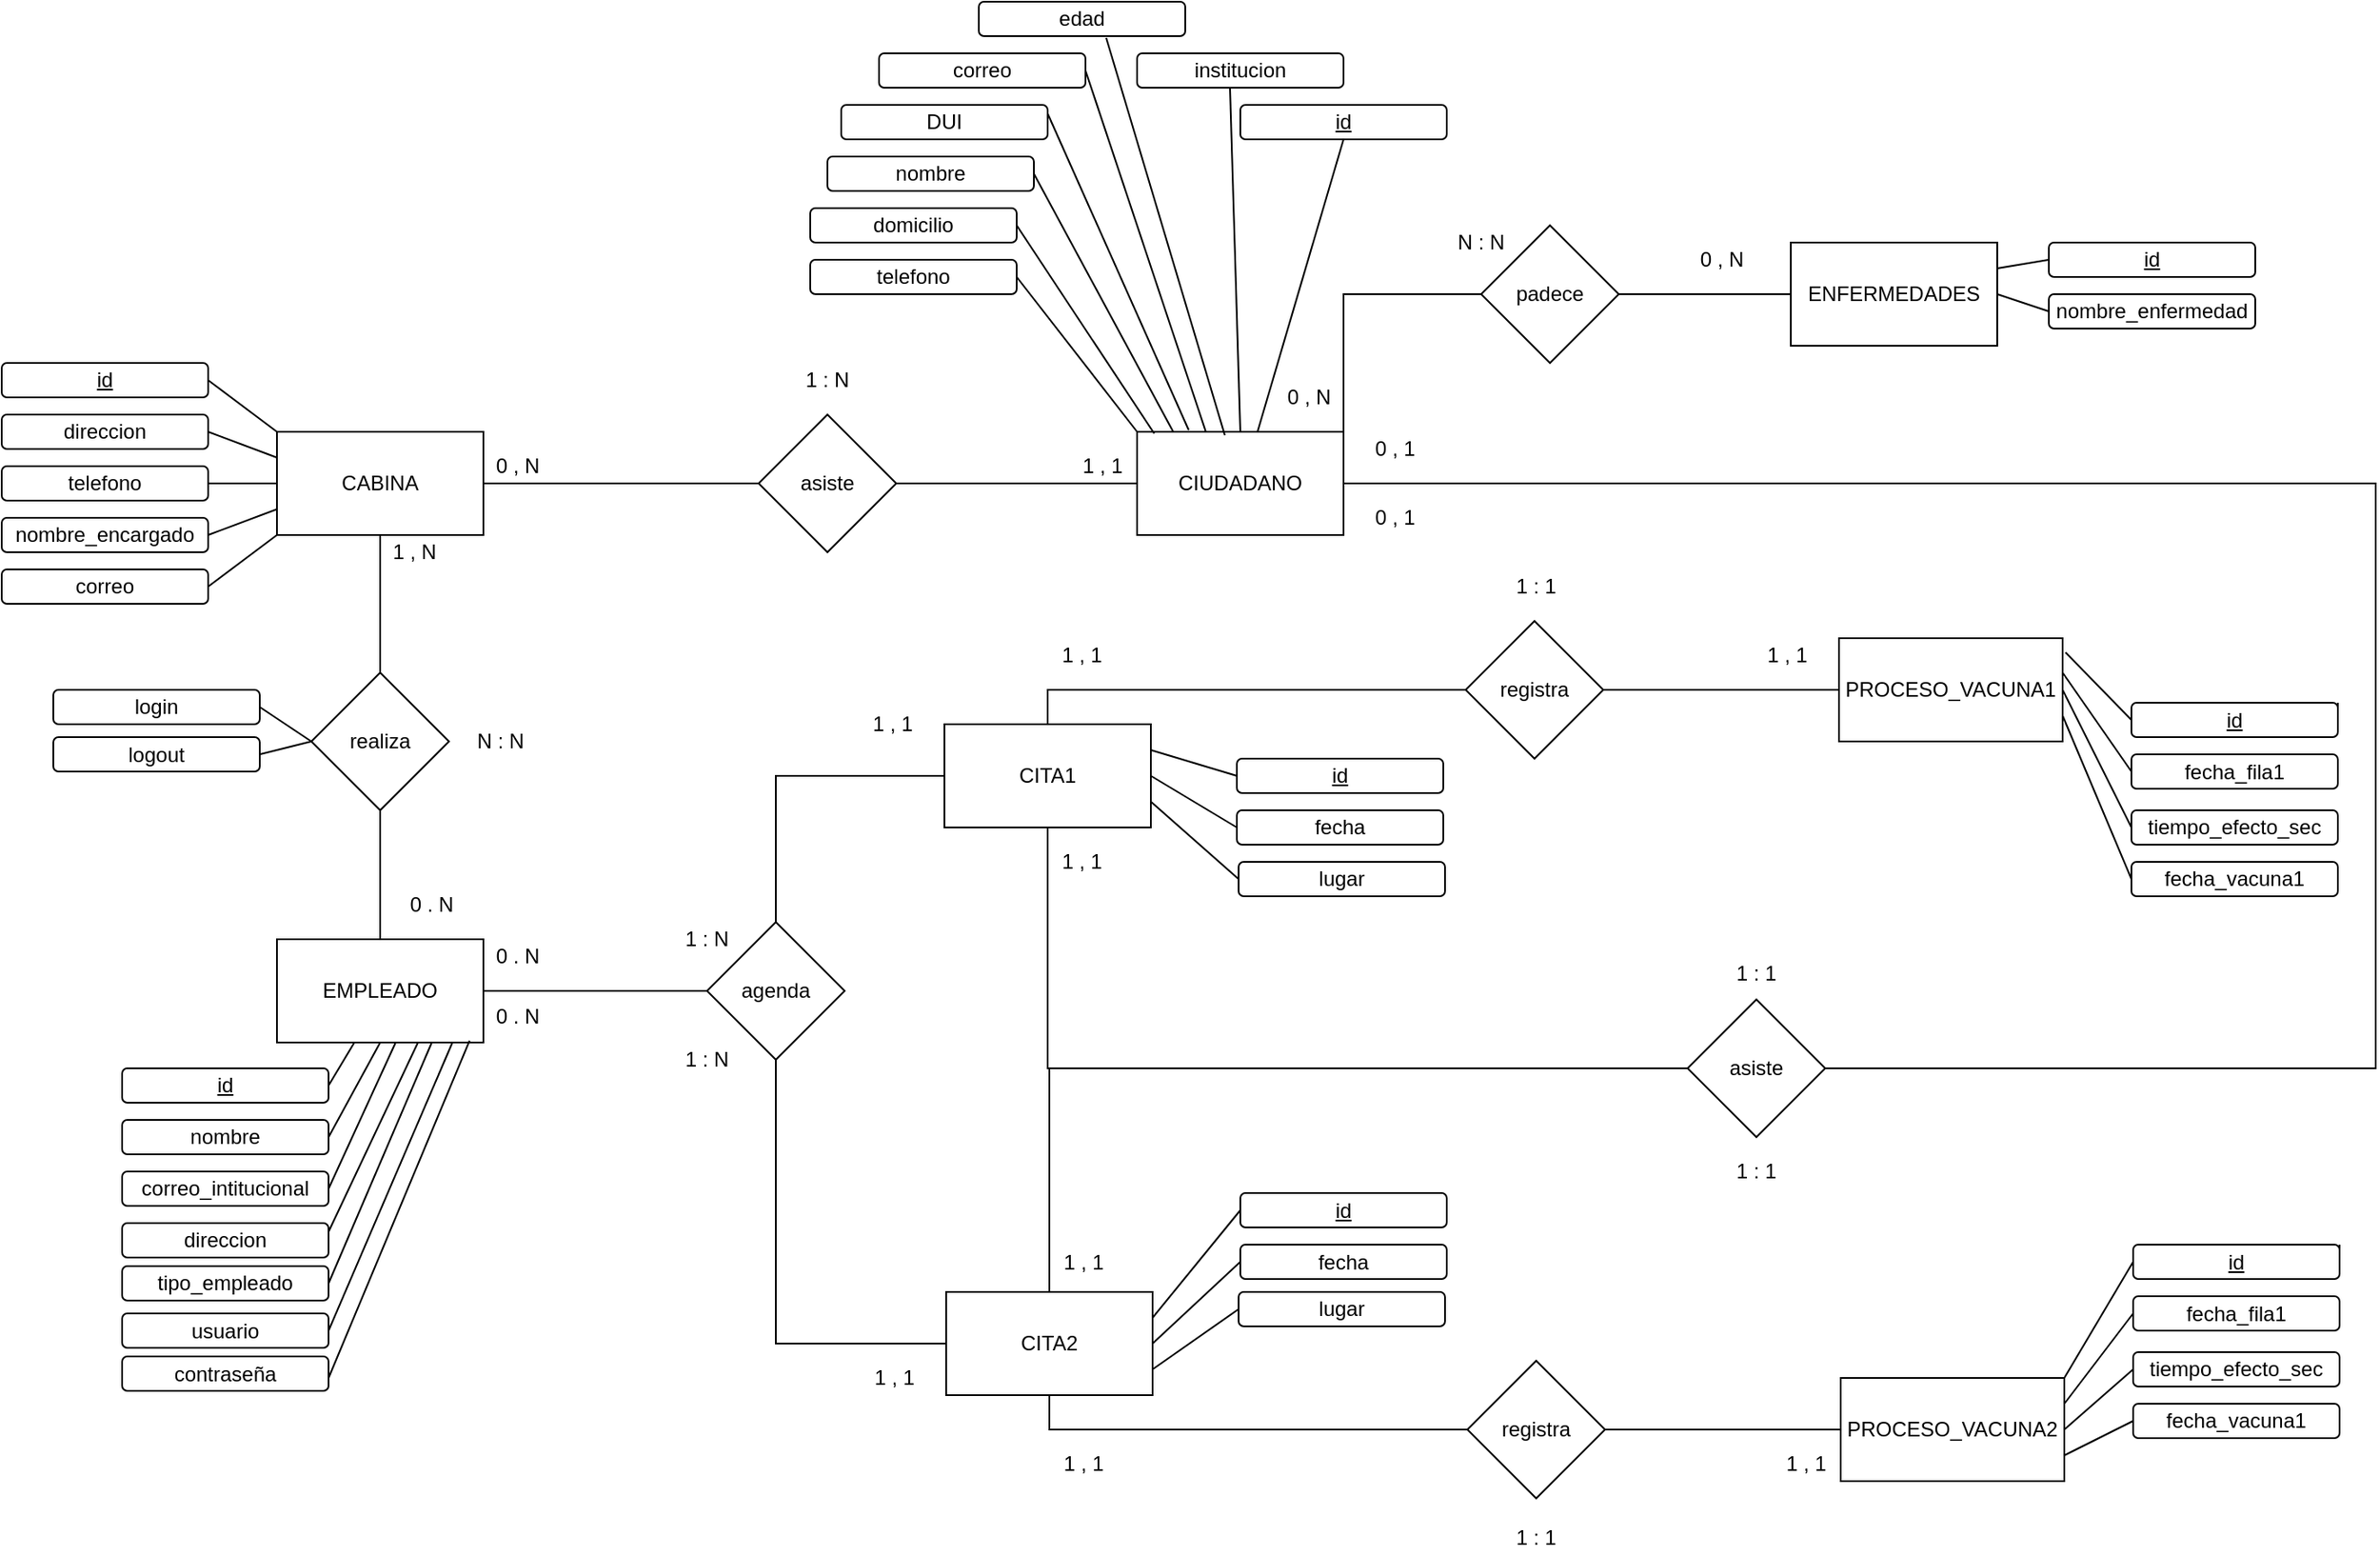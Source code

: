 <mxfile version="14.5.1" type="device"><diagram id="SGxdrxZuYoxvj6xvuWBM" name="Página-1"><mxGraphModel dx="3000" dy="2049" grid="1" gridSize="10" guides="1" tooltips="1" connect="1" arrows="1" fold="1" page="1" pageScale="1" pageWidth="827" pageHeight="1169" math="0" shadow="0"><root><mxCell id="0"/><mxCell id="1" parent="0"/><mxCell id="LZXPMqRzFvNYN84Klaxs-2" value="EMPLEADO" style="rounded=0;whiteSpace=wrap;html=1;" parent="1" vertex="1"><mxGeometry y="395" width="120" height="60" as="geometry"/></mxCell><mxCell id="LZXPMqRzFvNYN84Klaxs-3" value="CITA1" style="rounded=0;whiteSpace=wrap;html=1;" parent="1" vertex="1"><mxGeometry x="388" y="270" width="120" height="60" as="geometry"/></mxCell><mxCell id="-su4US2UTpURrehjZEih-88" style="edgeStyle=orthogonalEdgeStyle;rounded=0;orthogonalLoop=1;jettySize=auto;html=1;endArrow=none;endFill=0;entryX=1;entryY=0.5;entryDx=0;entryDy=0;" parent="1" source="LZXPMqRzFvNYN84Klaxs-4" target="LZXPMqRzFvNYN84Klaxs-10" edge="1"><mxGeometry relative="1" as="geometry"><mxPoint x="840" y="400" as="targetPoint"/><Array as="points"><mxPoint x="1220" y="130"/><mxPoint x="1220" y="470"/></Array></mxGeometry></mxCell><mxCell id="LZXPMqRzFvNYN84Klaxs-4" value="CIUDADANO" style="rounded=0;whiteSpace=wrap;html=1;" parent="1" vertex="1"><mxGeometry x="500" y="100" width="120" height="60" as="geometry"/></mxCell><mxCell id="LZXPMqRzFvNYN84Klaxs-17" style="edgeStyle=orthogonalEdgeStyle;rounded=0;orthogonalLoop=1;jettySize=auto;html=1;entryX=0;entryY=0.5;entryDx=0;entryDy=0;endArrow=none;endFill=0;" parent="1" source="LZXPMqRzFvNYN84Klaxs-6" target="LZXPMqRzFvNYN84Klaxs-9" edge="1"><mxGeometry relative="1" as="geometry"/></mxCell><mxCell id="LZXPMqRzFvNYN84Klaxs-6" value="CABINA" style="rounded=0;whiteSpace=wrap;html=1;" parent="1" vertex="1"><mxGeometry y="100" width="120" height="60" as="geometry"/></mxCell><mxCell id="LZXPMqRzFvNYN84Klaxs-18" style="edgeStyle=orthogonalEdgeStyle;rounded=0;orthogonalLoop=1;jettySize=auto;html=1;endArrow=none;endFill=0;strokeWidth=1;exitX=1;exitY=0.5;exitDx=0;exitDy=0;" parent="1" source="LZXPMqRzFvNYN84Klaxs-9" target="LZXPMqRzFvNYN84Klaxs-4" edge="1"><mxGeometry relative="1" as="geometry"><mxPoint x="290" y="130" as="sourcePoint"/></mxGeometry></mxCell><mxCell id="LZXPMqRzFvNYN84Klaxs-9" value="asiste" style="rhombus;whiteSpace=wrap;html=1;" parent="1" vertex="1"><mxGeometry x="280" y="90" width="80" height="80" as="geometry"/></mxCell><mxCell id="-su4US2UTpURrehjZEih-86" style="edgeStyle=orthogonalEdgeStyle;rounded=0;orthogonalLoop=1;jettySize=auto;html=1;entryX=0.5;entryY=1;entryDx=0;entryDy=0;endArrow=none;endFill=0;" parent="1" source="LZXPMqRzFvNYN84Klaxs-10" target="LZXPMqRzFvNYN84Klaxs-3" edge="1"><mxGeometry relative="1" as="geometry"/></mxCell><mxCell id="-su4US2UTpURrehjZEih-144" style="edgeStyle=orthogonalEdgeStyle;rounded=0;orthogonalLoop=1;jettySize=auto;html=1;endArrow=none;endFill=0;entryX=0.5;entryY=0;entryDx=0;entryDy=0;" parent="1" source="LZXPMqRzFvNYN84Klaxs-10" target="-su4US2UTpURrehjZEih-40" edge="1"><mxGeometry relative="1" as="geometry"><mxPoint x="450" y="650" as="targetPoint"/></mxGeometry></mxCell><mxCell id="LZXPMqRzFvNYN84Klaxs-10" value="asiste" style="rhombus;whiteSpace=wrap;html=1;" parent="1" vertex="1"><mxGeometry x="820" y="430" width="80" height="80" as="geometry"/></mxCell><mxCell id="LZXPMqRzFvNYN84Klaxs-24" value="1 , N" style="text;html=1;strokeColor=none;fillColor=none;align=center;verticalAlign=middle;whiteSpace=wrap;rounded=0;" parent="1" vertex="1"><mxGeometry x="60" y="160" width="40" height="20" as="geometry"/></mxCell><mxCell id="LZXPMqRzFvNYN84Klaxs-25" value="N : N" style="text;html=1;strokeColor=none;fillColor=none;align=center;verticalAlign=middle;whiteSpace=wrap;rounded=0;" parent="1" vertex="1"><mxGeometry x="110" y="270" width="40" height="20" as="geometry"/></mxCell><mxCell id="LZXPMqRzFvNYN84Klaxs-26" value="1 , 1" style="text;html=1;strokeColor=none;fillColor=none;align=center;verticalAlign=middle;whiteSpace=wrap;rounded=0;" parent="1" vertex="1"><mxGeometry x="460" y="110" width="40" height="20" as="geometry"/></mxCell><mxCell id="LZXPMqRzFvNYN84Klaxs-27" value="0 , N" style="text;html=1;strokeColor=none;fillColor=none;align=center;verticalAlign=middle;whiteSpace=wrap;rounded=0;" parent="1" vertex="1"><mxGeometry x="120" y="110" width="40" height="20" as="geometry"/></mxCell><mxCell id="LZXPMqRzFvNYN84Klaxs-28" value="1 : N" style="text;html=1;strokeColor=none;fillColor=none;align=center;verticalAlign=middle;whiteSpace=wrap;rounded=0;" parent="1" vertex="1"><mxGeometry x="300" y="60" width="40" height="20" as="geometry"/></mxCell><mxCell id="LZXPMqRzFvNYN84Klaxs-31" value="1 : 1" style="text;html=1;strokeColor=none;fillColor=none;align=center;verticalAlign=middle;whiteSpace=wrap;rounded=0;" parent="1" vertex="1"><mxGeometry x="840" y="520" width="40" height="20" as="geometry"/></mxCell><mxCell id="LZXPMqRzFvNYN84Klaxs-32" value="0 , 1" style="text;html=1;strokeColor=none;fillColor=none;align=center;verticalAlign=middle;whiteSpace=wrap;rounded=0;" parent="1" vertex="1"><mxGeometry x="630" y="140" width="40" height="20" as="geometry"/></mxCell><mxCell id="LZXPMqRzFvNYN84Klaxs-37" value="id" style="rounded=1;whiteSpace=wrap;html=1;fontStyle=4" parent="1" vertex="1"><mxGeometry x="-160" y="60" width="120" height="20" as="geometry"/></mxCell><mxCell id="LZXPMqRzFvNYN84Klaxs-38" value="direccion" style="rounded=1;whiteSpace=wrap;html=1;" parent="1" vertex="1"><mxGeometry x="-160" y="90" width="120" height="20" as="geometry"/></mxCell><mxCell id="LZXPMqRzFvNYN84Klaxs-39" value="telefono" style="rounded=1;whiteSpace=wrap;html=1;" parent="1" vertex="1"><mxGeometry x="-160" y="120" width="120" height="20" as="geometry"/></mxCell><mxCell id="LZXPMqRzFvNYN84Klaxs-40" value="nombre_encargado" style="rounded=1;whiteSpace=wrap;html=1;" parent="1" vertex="1"><mxGeometry x="-160" y="150" width="120" height="20" as="geometry"/></mxCell><mxCell id="LZXPMqRzFvNYN84Klaxs-41" value="correo" style="rounded=1;whiteSpace=wrap;html=1;" parent="1" vertex="1"><mxGeometry x="-160" y="180" width="120" height="20" as="geometry"/></mxCell><mxCell id="LZXPMqRzFvNYN84Klaxs-43" value="id" style="rounded=1;whiteSpace=wrap;html=1;fontStyle=4" parent="1" vertex="1"><mxGeometry x="-90" y="470" width="120" height="20" as="geometry"/></mxCell><mxCell id="LZXPMqRzFvNYN84Klaxs-45" value="nombre" style="rounded=1;whiteSpace=wrap;html=1;" parent="1" vertex="1"><mxGeometry x="-90" y="500" width="120" height="20" as="geometry"/></mxCell><mxCell id="LZXPMqRzFvNYN84Klaxs-46" value="correo_intitucional" style="rounded=1;whiteSpace=wrap;html=1;" parent="1" vertex="1"><mxGeometry x="-90" y="530" width="120" height="20" as="geometry"/></mxCell><mxCell id="LZXPMqRzFvNYN84Klaxs-47" value="direccion" style="rounded=1;whiteSpace=wrap;html=1;" parent="1" vertex="1"><mxGeometry x="-90" y="560" width="120" height="20" as="geometry"/></mxCell><mxCell id="LZXPMqRzFvNYN84Klaxs-48" value="tipo_empleado" style="rounded=1;whiteSpace=wrap;html=1;" parent="1" vertex="1"><mxGeometry x="-90" y="585" width="120" height="20" as="geometry"/></mxCell><mxCell id="LZXPMqRzFvNYN84Klaxs-51" value="nombre" style="rounded=1;whiteSpace=wrap;html=1;" parent="1" vertex="1"><mxGeometry x="320" y="-60" width="120" height="20" as="geometry"/></mxCell><mxCell id="LZXPMqRzFvNYN84Klaxs-52" value="domicilio" style="rounded=1;whiteSpace=wrap;html=1;" parent="1" vertex="1"><mxGeometry x="310" y="-30" width="120" height="20" as="geometry"/></mxCell><mxCell id="LZXPMqRzFvNYN84Klaxs-53" value="telefono" style="rounded=1;whiteSpace=wrap;html=1;" parent="1" vertex="1"><mxGeometry x="310" width="120" height="20" as="geometry"/></mxCell><mxCell id="LZXPMqRzFvNYN84Klaxs-55" value="id" style="rounded=1;whiteSpace=wrap;html=1;fontStyle=4" parent="1" vertex="1"><mxGeometry x="558" y="290" width="120" height="20" as="geometry"/></mxCell><mxCell id="LZXPMqRzFvNYN84Klaxs-58" value="correo" style="rounded=1;whiteSpace=wrap;html=1;" parent="1" vertex="1"><mxGeometry x="350" y="-120" width="120" height="20" as="geometry"/></mxCell><mxCell id="LZXPMqRzFvNYN84Klaxs-60" value="fecha" style="rounded=1;whiteSpace=wrap;html=1;" parent="1" vertex="1"><mxGeometry x="558" y="320" width="120" height="20" as="geometry"/></mxCell><mxCell id="LZXPMqRzFvNYN84Klaxs-62" value="lugar" style="rounded=1;whiteSpace=wrap;html=1;" parent="1" vertex="1"><mxGeometry x="559" y="350" width="120" height="20" as="geometry"/></mxCell><mxCell id="LZXPMqRzFvNYN84Klaxs-63" value="" style="endArrow=none;html=1;exitX=1;exitY=0.5;exitDx=0;exitDy=0;entryX=0;entryY=1;entryDx=0;entryDy=0;" parent="1" source="LZXPMqRzFvNYN84Klaxs-41" target="LZXPMqRzFvNYN84Klaxs-6" edge="1"><mxGeometry width="50" height="50" relative="1" as="geometry"><mxPoint x="10" y="240" as="sourcePoint"/><mxPoint x="60" y="190" as="targetPoint"/></mxGeometry></mxCell><mxCell id="LZXPMqRzFvNYN84Klaxs-64" value="" style="endArrow=none;html=1;exitX=1;exitY=0.5;exitDx=0;exitDy=0;entryX=0;entryY=0;entryDx=0;entryDy=0;" parent="1" source="LZXPMqRzFvNYN84Klaxs-37" target="LZXPMqRzFvNYN84Klaxs-6" edge="1"><mxGeometry width="50" height="50" relative="1" as="geometry"><mxPoint x="-30" y="200" as="sourcePoint"/><mxPoint x="10" y="170" as="targetPoint"/></mxGeometry></mxCell><mxCell id="LZXPMqRzFvNYN84Klaxs-65" value="" style="endArrow=none;html=1;entryX=0;entryY=0.25;entryDx=0;entryDy=0;" parent="1" target="LZXPMqRzFvNYN84Klaxs-6" edge="1"><mxGeometry width="50" height="50" relative="1" as="geometry"><mxPoint x="-40" y="100" as="sourcePoint"/><mxPoint x="20" y="180" as="targetPoint"/></mxGeometry></mxCell><mxCell id="LZXPMqRzFvNYN84Klaxs-66" value="" style="endArrow=none;html=1;exitX=1;exitY=0.5;exitDx=0;exitDy=0;entryX=0;entryY=0.5;entryDx=0;entryDy=0;" parent="1" source="LZXPMqRzFvNYN84Klaxs-39" target="LZXPMqRzFvNYN84Klaxs-6" edge="1"><mxGeometry width="50" height="50" relative="1" as="geometry"><mxPoint x="-10" y="220" as="sourcePoint"/><mxPoint x="30" y="190" as="targetPoint"/></mxGeometry></mxCell><mxCell id="LZXPMqRzFvNYN84Klaxs-67" value="" style="endArrow=none;html=1;exitX=1;exitY=0.5;exitDx=0;exitDy=0;entryX=0;entryY=0.75;entryDx=0;entryDy=0;" parent="1" source="LZXPMqRzFvNYN84Klaxs-40" target="LZXPMqRzFvNYN84Klaxs-6" edge="1"><mxGeometry width="50" height="50" relative="1" as="geometry"><mxPoint y="230" as="sourcePoint"/><mxPoint x="40" y="200" as="targetPoint"/></mxGeometry></mxCell><mxCell id="LZXPMqRzFvNYN84Klaxs-76" value="" style="endArrow=none;html=1;exitX=1;exitY=0.5;exitDx=0;exitDy=0;entryX=0.175;entryY=0;entryDx=0;entryDy=0;entryPerimeter=0;" parent="1" source="LZXPMqRzFvNYN84Klaxs-51" target="LZXPMqRzFvNYN84Klaxs-4" edge="1"><mxGeometry width="50" height="50" relative="1" as="geometry"><mxPoint x="420" y="-20" as="sourcePoint"/><mxPoint x="421" y="80" as="targetPoint"/></mxGeometry></mxCell><mxCell id="LZXPMqRzFvNYN84Klaxs-79" value="" style="endArrow=none;html=1;exitX=1;exitY=0.5;exitDx=0;exitDy=0;entryX=0.083;entryY=0.017;entryDx=0;entryDy=0;entryPerimeter=0;" parent="1" source="LZXPMqRzFvNYN84Klaxs-52" target="LZXPMqRzFvNYN84Klaxs-4" edge="1"><mxGeometry width="50" height="50" relative="1" as="geometry"><mxPoint x="470" y="20" as="sourcePoint"/><mxPoint x="420" y="80" as="targetPoint"/></mxGeometry></mxCell><mxCell id="LZXPMqRzFvNYN84Klaxs-80" value="" style="endArrow=none;html=1;entryX=0;entryY=0;entryDx=0;entryDy=0;" parent="1" target="LZXPMqRzFvNYN84Klaxs-4" edge="1"><mxGeometry width="50" height="50" relative="1" as="geometry"><mxPoint x="430" y="10" as="sourcePoint"/><mxPoint x="430" y="90" as="targetPoint"/></mxGeometry></mxCell><mxCell id="LZXPMqRzFvNYN84Klaxs-81" value="institucion" style="rounded=1;whiteSpace=wrap;html=1;" parent="1" vertex="1"><mxGeometry x="500" y="-120" width="120" height="20" as="geometry"/></mxCell><mxCell id="LZXPMqRzFvNYN84Klaxs-84" value="" style="endArrow=none;html=1;entryX=0.5;entryY=0;entryDx=0;entryDy=0;exitX=0.45;exitY=1;exitDx=0;exitDy=0;exitPerimeter=0;" parent="1" source="LZXPMqRzFvNYN84Klaxs-81" target="LZXPMqRzFvNYN84Klaxs-4" edge="1"><mxGeometry width="50" height="50" relative="1" as="geometry"><mxPoint x="650" y="-80" as="sourcePoint"/><mxPoint x="580" y="97" as="targetPoint"/></mxGeometry></mxCell><mxCell id="LZXPMqRzFvNYN84Klaxs-94" value="DUI" style="rounded=1;whiteSpace=wrap;html=1;" parent="1" vertex="1"><mxGeometry x="328" y="-90" width="120" height="20" as="geometry"/></mxCell><mxCell id="kNHATb0PkX4jamsuNKOE-8" value="PROCESO_VACUNA1" style="rounded=0;whiteSpace=wrap;html=1;" parent="1" vertex="1"><mxGeometry x="908" y="220" width="130" height="60" as="geometry"/></mxCell><mxCell id="kNHATb0PkX4jamsuNKOE-9" value="id" style="rounded=1;whiteSpace=wrap;html=1;fontStyle=4" parent="1" vertex="1"><mxGeometry x="1078" y="257.5" width="120" height="20" as="geometry"/></mxCell><mxCell id="kNHATb0PkX4jamsuNKOE-10" value="fecha_fila1" style="rounded=1;whiteSpace=wrap;html=1;" parent="1" vertex="1"><mxGeometry x="1078" y="287.5" width="120" height="20" as="geometry"/></mxCell><mxCell id="kNHATb0PkX4jamsuNKOE-12" value="fecha_vacuna1" style="rounded=1;whiteSpace=wrap;html=1;" parent="1" vertex="1"><mxGeometry x="1078" y="350" width="120" height="20" as="geometry"/></mxCell><mxCell id="-su4US2UTpURrehjZEih-59" style="edgeStyle=orthogonalEdgeStyle;rounded=0;orthogonalLoop=1;jettySize=auto;html=1;entryX=1;entryY=0.5;entryDx=0;entryDy=0;endArrow=none;endFill=0;exitX=0;exitY=0.5;exitDx=0;exitDy=0;" parent="1" source="kNHATb0PkX4jamsuNKOE-21" target="LZXPMqRzFvNYN84Klaxs-2" edge="1"><mxGeometry relative="1" as="geometry"><Array as="points"><mxPoint x="120" y="425"/></Array></mxGeometry></mxCell><mxCell id="-su4US2UTpURrehjZEih-74" style="edgeStyle=orthogonalEdgeStyle;rounded=0;orthogonalLoop=1;jettySize=auto;html=1;entryX=0;entryY=0.5;entryDx=0;entryDy=0;endArrow=none;endFill=0;" parent="1" source="kNHATb0PkX4jamsuNKOE-21" target="LZXPMqRzFvNYN84Klaxs-3" edge="1"><mxGeometry relative="1" as="geometry"><Array as="points"><mxPoint x="290" y="300"/></Array></mxGeometry></mxCell><mxCell id="-su4US2UTpURrehjZEih-146" style="edgeStyle=orthogonalEdgeStyle;rounded=0;orthogonalLoop=1;jettySize=auto;html=1;entryX=0;entryY=0.5;entryDx=0;entryDy=0;endArrow=none;endFill=0;exitX=0.5;exitY=1;exitDx=0;exitDy=0;" parent="1" source="kNHATb0PkX4jamsuNKOE-21" target="-su4US2UTpURrehjZEih-40" edge="1"><mxGeometry relative="1" as="geometry"/></mxCell><mxCell id="kNHATb0PkX4jamsuNKOE-21" value="agenda" style="rhombus;whiteSpace=wrap;html=1;" parent="1" vertex="1"><mxGeometry x="250" y="385" width="80" height="80" as="geometry"/></mxCell><mxCell id="IGClqyCP5kKlGDXWOR6K-11" value="tiempo_efecto_sec" style="rounded=1;whiteSpace=wrap;html=1;" parent="1" vertex="1"><mxGeometry x="1078" y="320" width="120" height="20" as="geometry"/></mxCell><mxCell id="IGClqyCP5kKlGDXWOR6K-13" value="edad" style="rounded=1;whiteSpace=wrap;html=1;" parent="1" vertex="1"><mxGeometry x="408" y="-150" width="120" height="20" as="geometry"/></mxCell><mxCell id="IGClqyCP5kKlGDXWOR6K-14" value="" style="endArrow=none;html=1;exitX=1;exitY=0.25;exitDx=0;exitDy=0;" parent="1" source="LZXPMqRzFvNYN84Klaxs-94" edge="1"><mxGeometry width="50" height="50" relative="1" as="geometry"><mxPoint x="410" y="-50" as="sourcePoint"/><mxPoint x="530" y="99" as="targetPoint"/></mxGeometry></mxCell><mxCell id="IGClqyCP5kKlGDXWOR6K-15" value="" style="endArrow=none;html=1;exitX=0.617;exitY=1.05;exitDx=0;exitDy=0;entryX=0.425;entryY=0.033;entryDx=0;entryDy=0;entryPerimeter=0;exitPerimeter=0;" parent="1" source="IGClqyCP5kKlGDXWOR6K-13" target="LZXPMqRzFvNYN84Klaxs-4" edge="1"><mxGeometry width="50" height="50" relative="1" as="geometry"><mxPoint x="420" as="sourcePoint"/><mxPoint x="600" y="90" as="targetPoint"/></mxGeometry></mxCell><mxCell id="-su4US2UTpURrehjZEih-21" style="edgeStyle=orthogonalEdgeStyle;rounded=0;orthogonalLoop=1;jettySize=auto;html=1;endArrow=none;endFill=0;" parent="1" source="-su4US2UTpURrehjZEih-13" target="LZXPMqRzFvNYN84Klaxs-2" edge="1"><mxGeometry relative="1" as="geometry"/></mxCell><mxCell id="-su4US2UTpURrehjZEih-13" value="realiza" style="rhombus;whiteSpace=wrap;html=1;" parent="1" vertex="1"><mxGeometry x="20" y="240" width="80" height="80" as="geometry"/></mxCell><mxCell id="-su4US2UTpURrehjZEih-33" value="" style="endArrow=none;html=1;exitX=0;exitY=0;exitDx=0;exitDy=0;entryX=0.5;entryY=0;entryDx=0;entryDy=0;" parent="1" source="LZXPMqRzFvNYN84Klaxs-24" target="-su4US2UTpURrehjZEih-13" edge="1"><mxGeometry width="50" height="50" relative="1" as="geometry"><mxPoint x="370" y="375" as="sourcePoint"/><mxPoint x="400" y="400" as="targetPoint"/></mxGeometry></mxCell><mxCell id="-su4US2UTpURrehjZEih-37" value="usuario" style="rounded=1;whiteSpace=wrap;html=1;" parent="1" vertex="1"><mxGeometry x="-90" y="612.5" width="120" height="20" as="geometry"/></mxCell><mxCell id="-su4US2UTpURrehjZEih-38" value="contraseña" style="rounded=1;whiteSpace=wrap;html=1;" parent="1" vertex="1"><mxGeometry x="-90" y="637.5" width="120" height="20" as="geometry"/></mxCell><mxCell id="-su4US2UTpURrehjZEih-40" value="CITA2" style="rounded=0;whiteSpace=wrap;html=1;" parent="1" vertex="1"><mxGeometry x="389" y="600" width="120" height="60" as="geometry"/></mxCell><mxCell id="-su4US2UTpURrehjZEih-41" value="id" style="rounded=1;whiteSpace=wrap;html=1;fontStyle=4" parent="1" vertex="1"><mxGeometry x="560" y="542.5" width="120" height="20" as="geometry"/></mxCell><mxCell id="-su4US2UTpURrehjZEih-42" value="fecha" style="rounded=1;whiteSpace=wrap;html=1;" parent="1" vertex="1"><mxGeometry x="560" y="572.5" width="120" height="20" as="geometry"/></mxCell><mxCell id="-su4US2UTpURrehjZEih-43" value="lugar" style="rounded=1;whiteSpace=wrap;html=1;" parent="1" vertex="1"><mxGeometry x="559" y="600" width="120" height="20" as="geometry"/></mxCell><mxCell id="-su4US2UTpURrehjZEih-89" value="" style="endArrow=none;html=1;exitX=1;exitY=0.5;exitDx=0;exitDy=0;entryX=0.375;entryY=1;entryDx=0;entryDy=0;entryPerimeter=0;" parent="1" source="LZXPMqRzFvNYN84Klaxs-43" target="LZXPMqRzFvNYN84Klaxs-2" edge="1"><mxGeometry width="50" height="50" relative="1" as="geometry"><mxPoint x="50" y="530" as="sourcePoint"/><mxPoint x="40" y="460" as="targetPoint"/></mxGeometry></mxCell><mxCell id="-su4US2UTpURrehjZEih-90" value="" style="endArrow=none;html=1;exitX=1;exitY=0.5;exitDx=0;exitDy=0;" parent="1" source="LZXPMqRzFvNYN84Klaxs-45" edge="1"><mxGeometry width="50" height="50" relative="1" as="geometry"><mxPoint x="40" y="490" as="sourcePoint"/><mxPoint x="60" y="455" as="targetPoint"/></mxGeometry></mxCell><mxCell id="-su4US2UTpURrehjZEih-92" value="" style="endArrow=none;html=1;exitX=1;exitY=0.25;exitDx=0;exitDy=0;entryX=0.683;entryY=1;entryDx=0;entryDy=0;entryPerimeter=0;" parent="1" source="LZXPMqRzFvNYN84Klaxs-47" target="LZXPMqRzFvNYN84Klaxs-2" edge="1"><mxGeometry width="50" height="50" relative="1" as="geometry"><mxPoint x="60" y="510" as="sourcePoint"/><mxPoint x="80.04" y="489.98" as="targetPoint"/></mxGeometry></mxCell><mxCell id="-su4US2UTpURrehjZEih-93" value="" style="endArrow=none;html=1;exitX=1;exitY=0.5;exitDx=0;exitDy=0;entryX=0.75;entryY=1;entryDx=0;entryDy=0;" parent="1" source="LZXPMqRzFvNYN84Klaxs-48" target="LZXPMqRzFvNYN84Klaxs-2" edge="1"><mxGeometry width="50" height="50" relative="1" as="geometry"><mxPoint x="70" y="520" as="sourcePoint"/><mxPoint x="90.04" y="499.98" as="targetPoint"/></mxGeometry></mxCell><mxCell id="-su4US2UTpURrehjZEih-94" value="" style="endArrow=none;html=1;exitX=1;exitY=0.5;exitDx=0;exitDy=0;entryX=0.85;entryY=1;entryDx=0;entryDy=0;entryPerimeter=0;" parent="1" source="-su4US2UTpURrehjZEih-37" target="LZXPMqRzFvNYN84Klaxs-2" edge="1"><mxGeometry width="50" height="50" relative="1" as="geometry"><mxPoint x="80" y="530" as="sourcePoint"/><mxPoint x="100.04" y="509.98" as="targetPoint"/></mxGeometry></mxCell><mxCell id="-su4US2UTpURrehjZEih-95" value="" style="endArrow=none;html=1;entryX=0.933;entryY=0.983;entryDx=0;entryDy=0;entryPerimeter=0;" parent="1" target="LZXPMqRzFvNYN84Klaxs-2" edge="1"><mxGeometry width="50" height="50" relative="1" as="geometry"><mxPoint x="30" y="650" as="sourcePoint"/><mxPoint x="110.04" y="519.98" as="targetPoint"/></mxGeometry></mxCell><mxCell id="-su4US2UTpURrehjZEih-96" value="" style="endArrow=none;html=1;exitX=1;exitY=0.5;exitDx=0;exitDy=0;entryX=0.575;entryY=1;entryDx=0;entryDy=0;entryPerimeter=0;" parent="1" source="LZXPMqRzFvNYN84Klaxs-46" target="LZXPMqRzFvNYN84Klaxs-2" edge="1"><mxGeometry width="50" height="50" relative="1" as="geometry"><mxPoint x="40" y="520" as="sourcePoint"/><mxPoint x="70" y="465" as="targetPoint"/></mxGeometry></mxCell><mxCell id="-su4US2UTpURrehjZEih-101" style="edgeStyle=orthogonalEdgeStyle;rounded=0;orthogonalLoop=1;jettySize=auto;html=1;exitX=1;exitY=0.25;exitDx=0;exitDy=0;entryX=1;entryY=0;entryDx=0;entryDy=0;endArrow=none;endFill=0;" parent="1" source="kNHATb0PkX4jamsuNKOE-9" target="kNHATb0PkX4jamsuNKOE-9" edge="1"><mxGeometry relative="1" as="geometry"/></mxCell><mxCell id="-su4US2UTpURrehjZEih-102" value="" style="endArrow=none;html=1;exitX=1;exitY=0.25;exitDx=0;exitDy=0;entryX=0;entryY=0.5;entryDx=0;entryDy=0;" parent="1" source="-su4US2UTpURrehjZEih-40" target="-su4US2UTpURrehjZEih-41" edge="1"><mxGeometry width="50" height="50" relative="1" as="geometry"><mxPoint x="509" y="540" as="sourcePoint"/><mxPoint x="549" y="510" as="targetPoint"/></mxGeometry></mxCell><mxCell id="-su4US2UTpURrehjZEih-103" value="" style="endArrow=none;html=1;exitX=1;exitY=0.5;exitDx=0;exitDy=0;entryX=0;entryY=0.5;entryDx=0;entryDy=0;" parent="1" source="-su4US2UTpURrehjZEih-40" target="-su4US2UTpURrehjZEih-42" edge="1"><mxGeometry width="50" height="50" relative="1" as="geometry"><mxPoint x="519" y="535" as="sourcePoint"/><mxPoint x="559" y="520" as="targetPoint"/></mxGeometry></mxCell><mxCell id="-su4US2UTpURrehjZEih-104" value="" style="endArrow=none;html=1;exitX=1;exitY=0.75;exitDx=0;exitDy=0;entryX=0;entryY=0.5;entryDx=0;entryDy=0;" parent="1" source="-su4US2UTpURrehjZEih-40" target="-su4US2UTpURrehjZEih-43" edge="1"><mxGeometry width="50" height="50" relative="1" as="geometry"><mxPoint x="529" y="545" as="sourcePoint"/><mxPoint x="569" y="530" as="targetPoint"/></mxGeometry></mxCell><mxCell id="-su4US2UTpURrehjZEih-108" value="" style="endArrow=none;html=1;entryX=0;entryY=0.5;entryDx=0;entryDy=0;exitX=1;exitY=0.25;exitDx=0;exitDy=0;" parent="1" source="LZXPMqRzFvNYN84Klaxs-3" target="LZXPMqRzFvNYN84Klaxs-55" edge="1"><mxGeometry width="50" height="50" relative="1" as="geometry"><mxPoint x="298" y="420" as="sourcePoint"/><mxPoint x="348" y="370" as="targetPoint"/></mxGeometry></mxCell><mxCell id="-su4US2UTpURrehjZEih-109" value="" style="endArrow=none;html=1;entryX=0;entryY=0.5;entryDx=0;entryDy=0;exitX=1;exitY=0.5;exitDx=0;exitDy=0;" parent="1" source="LZXPMqRzFvNYN84Klaxs-3" target="LZXPMqRzFvNYN84Klaxs-60" edge="1"><mxGeometry width="50" height="50" relative="1" as="geometry"><mxPoint x="518" y="295" as="sourcePoint"/><mxPoint x="558" y="280" as="targetPoint"/></mxGeometry></mxCell><mxCell id="-su4US2UTpURrehjZEih-110" value="" style="endArrow=none;html=1;entryX=0;entryY=0.5;entryDx=0;entryDy=0;exitX=1;exitY=0.75;exitDx=0;exitDy=0;" parent="1" source="LZXPMqRzFvNYN84Klaxs-3" target="LZXPMqRzFvNYN84Klaxs-62" edge="1"><mxGeometry width="50" height="50" relative="1" as="geometry"><mxPoint x="528" y="305" as="sourcePoint"/><mxPoint x="568" y="290" as="targetPoint"/></mxGeometry></mxCell><mxCell id="-su4US2UTpURrehjZEih-114" style="edgeStyle=orthogonalEdgeStyle;rounded=0;orthogonalLoop=1;jettySize=auto;html=1;exitX=0.5;exitY=1;exitDx=0;exitDy=0;endArrow=none;endFill=0;" parent="1" source="LZXPMqRzFvNYN84Klaxs-58" target="LZXPMqRzFvNYN84Klaxs-58" edge="1"><mxGeometry relative="1" as="geometry"/></mxCell><mxCell id="-su4US2UTpURrehjZEih-120" value="0 . N" style="text;html=1;strokeColor=none;fillColor=none;align=center;verticalAlign=middle;whiteSpace=wrap;rounded=0;" parent="1" vertex="1"><mxGeometry x="70" y="365" width="40" height="20" as="geometry"/></mxCell><mxCell id="-su4US2UTpURrehjZEih-121" value="1 , 1" style="text;html=1;strokeColor=none;fillColor=none;align=center;verticalAlign=middle;whiteSpace=wrap;rounded=0;" parent="1" vertex="1"><mxGeometry x="448" y="340" width="40" height="20" as="geometry"/></mxCell><mxCell id="-su4US2UTpURrehjZEih-122" value="0 , 1" style="text;html=1;strokeColor=none;fillColor=none;align=center;verticalAlign=middle;whiteSpace=wrap;rounded=0;" parent="1" vertex="1"><mxGeometry x="630" y="100" width="40" height="20" as="geometry"/></mxCell><mxCell id="-su4US2UTpURrehjZEih-123" value="1 , 1" style="text;html=1;strokeColor=none;fillColor=none;align=center;verticalAlign=middle;whiteSpace=wrap;rounded=0;" parent="1" vertex="1"><mxGeometry x="449" y="690" width="40" height="20" as="geometry"/></mxCell><mxCell id="-su4US2UTpURrehjZEih-124" value="1 , 1" style="text;html=1;strokeColor=none;fillColor=none;align=center;verticalAlign=middle;whiteSpace=wrap;rounded=0;" parent="1" vertex="1"><mxGeometry x="869" y="690" width="40" height="20" as="geometry"/></mxCell><mxCell id="-su4US2UTpURrehjZEih-125" value="1 : 1" style="text;html=1;strokeColor=none;fillColor=none;align=center;verticalAlign=middle;whiteSpace=wrap;rounded=0;" parent="1" vertex="1"><mxGeometry x="712" y="180" width="40" height="20" as="geometry"/></mxCell><mxCell id="-su4US2UTpURrehjZEih-128" value="1 , 1" style="text;html=1;strokeColor=none;fillColor=none;align=center;verticalAlign=middle;whiteSpace=wrap;rounded=0;" parent="1" vertex="1"><mxGeometry x="448" y="220" width="40" height="20" as="geometry"/></mxCell><mxCell id="-su4US2UTpURrehjZEih-131" value="1 , 1" style="text;html=1;strokeColor=none;fillColor=none;align=center;verticalAlign=middle;whiteSpace=wrap;rounded=0;" parent="1" vertex="1"><mxGeometry x="449" y="572.5" width="40" height="20" as="geometry"/></mxCell><mxCell id="-su4US2UTpURrehjZEih-133" value="1 : 1" style="text;html=1;strokeColor=none;fillColor=none;align=center;verticalAlign=middle;whiteSpace=wrap;rounded=0;" parent="1" vertex="1"><mxGeometry x="712" y="732.5" width="40" height="20" as="geometry"/></mxCell><mxCell id="-su4US2UTpURrehjZEih-134" value="1 : 1" style="text;html=1;strokeColor=none;fillColor=none;align=center;verticalAlign=middle;whiteSpace=wrap;rounded=0;" parent="1" vertex="1"><mxGeometry x="840" y="405" width="40" height="20" as="geometry"/></mxCell><mxCell id="-su4US2UTpURrehjZEih-135" value="0 . N" style="text;html=1;strokeColor=none;fillColor=none;align=center;verticalAlign=middle;whiteSpace=wrap;rounded=0;" parent="1" vertex="1"><mxGeometry x="120" y="395" width="40" height="20" as="geometry"/></mxCell><mxCell id="-su4US2UTpURrehjZEih-136" value="1 , 1" style="text;html=1;strokeColor=none;fillColor=none;align=center;verticalAlign=middle;whiteSpace=wrap;rounded=0;" parent="1" vertex="1"><mxGeometry x="338" y="260" width="40" height="20" as="geometry"/></mxCell><mxCell id="-su4US2UTpURrehjZEih-137" value="1 : N" style="text;html=1;strokeColor=none;fillColor=none;align=center;verticalAlign=middle;whiteSpace=wrap;rounded=0;" parent="1" vertex="1"><mxGeometry x="230" y="385" width="40" height="20" as="geometry"/></mxCell><mxCell id="-su4US2UTpURrehjZEih-138" value="0 . N" style="text;html=1;strokeColor=none;fillColor=none;align=center;verticalAlign=middle;whiteSpace=wrap;rounded=0;" parent="1" vertex="1"><mxGeometry x="120" y="430" width="40" height="20" as="geometry"/></mxCell><mxCell id="-su4US2UTpURrehjZEih-139" value="1 : N" style="text;html=1;strokeColor=none;fillColor=none;align=center;verticalAlign=middle;whiteSpace=wrap;rounded=0;" parent="1" vertex="1"><mxGeometry x="230" y="455" width="40" height="20" as="geometry"/></mxCell><mxCell id="-su4US2UTpURrehjZEih-140" value="1 , 1" style="text;html=1;strokeColor=none;fillColor=none;align=center;verticalAlign=middle;whiteSpace=wrap;rounded=0;" parent="1" vertex="1"><mxGeometry x="339" y="640" width="40" height="20" as="geometry"/></mxCell><mxCell id="-su4US2UTpURrehjZEih-148" style="edgeStyle=orthogonalEdgeStyle;rounded=0;orthogonalLoop=1;jettySize=auto;html=1;entryX=0;entryY=0.5;entryDx=0;entryDy=0;endArrow=none;endFill=0;" parent="1" source="-su4US2UTpURrehjZEih-147" target="kNHATb0PkX4jamsuNKOE-8" edge="1"><mxGeometry relative="1" as="geometry"/></mxCell><mxCell id="-su4US2UTpURrehjZEih-149" style="edgeStyle=orthogonalEdgeStyle;rounded=0;orthogonalLoop=1;jettySize=auto;html=1;entryX=0.5;entryY=0;entryDx=0;entryDy=0;endArrow=none;endFill=0;" parent="1" source="-su4US2UTpURrehjZEih-147" target="LZXPMqRzFvNYN84Klaxs-3" edge="1"><mxGeometry relative="1" as="geometry"/></mxCell><mxCell id="-su4US2UTpURrehjZEih-147" value="registra" style="rhombus;whiteSpace=wrap;html=1;" parent="1" vertex="1"><mxGeometry x="691" y="210" width="80" height="80" as="geometry"/></mxCell><mxCell id="-su4US2UTpURrehjZEih-154" style="edgeStyle=orthogonalEdgeStyle;rounded=0;orthogonalLoop=1;jettySize=auto;html=1;entryX=1;entryY=0.5;entryDx=0;entryDy=0;endArrow=none;endFill=0;" parent="1" source="-su4US2UTpURrehjZEih-150" target="-su4US2UTpURrehjZEih-153" edge="1"><mxGeometry relative="1" as="geometry"/></mxCell><mxCell id="-su4US2UTpURrehjZEih-150" value="PROCESO_VACUNA2" style="rounded=0;whiteSpace=wrap;html=1;" parent="1" vertex="1"><mxGeometry x="909" y="650" width="130" height="60" as="geometry"/></mxCell><mxCell id="-su4US2UTpURrehjZEih-152" style="edgeStyle=orthogonalEdgeStyle;rounded=0;orthogonalLoop=1;jettySize=auto;html=1;entryX=0.5;entryY=1;entryDx=0;entryDy=0;endArrow=none;endFill=0;exitX=0;exitY=0.5;exitDx=0;exitDy=0;" parent="1" source="-su4US2UTpURrehjZEih-153" target="-su4US2UTpURrehjZEih-40" edge="1"><mxGeometry relative="1" as="geometry"><mxPoint x="685" y="682.5" as="sourcePoint"/><mxPoint x="442" y="702.5" as="targetPoint"/></mxGeometry></mxCell><mxCell id="-su4US2UTpURrehjZEih-153" value="registra" style="rhombus;whiteSpace=wrap;html=1;" parent="1" vertex="1"><mxGeometry x="692" y="640" width="80" height="80" as="geometry"/></mxCell><mxCell id="-su4US2UTpURrehjZEih-155" value="id" style="rounded=1;whiteSpace=wrap;html=1;fontStyle=4" parent="1" vertex="1"><mxGeometry x="1079" y="572.5" width="120" height="20" as="geometry"/></mxCell><mxCell id="-su4US2UTpURrehjZEih-156" value="fecha_fila1" style="rounded=1;whiteSpace=wrap;html=1;" parent="1" vertex="1"><mxGeometry x="1079" y="602.5" width="120" height="20" as="geometry"/></mxCell><mxCell id="-su4US2UTpURrehjZEih-157" value="fecha_vacuna1" style="rounded=1;whiteSpace=wrap;html=1;" parent="1" vertex="1"><mxGeometry x="1079" y="665" width="120" height="20" as="geometry"/></mxCell><mxCell id="-su4US2UTpURrehjZEih-158" value="tiempo_efecto_sec" style="rounded=1;whiteSpace=wrap;html=1;" parent="1" vertex="1"><mxGeometry x="1079" y="635" width="120" height="20" as="geometry"/></mxCell><mxCell id="-su4US2UTpURrehjZEih-159" style="edgeStyle=orthogonalEdgeStyle;rounded=0;orthogonalLoop=1;jettySize=auto;html=1;exitX=1;exitY=0.25;exitDx=0;exitDy=0;entryX=1;entryY=0;entryDx=0;entryDy=0;endArrow=none;endFill=0;" parent="1" source="-su4US2UTpURrehjZEih-155" target="-su4US2UTpURrehjZEih-155" edge="1"><mxGeometry relative="1" as="geometry"/></mxCell><mxCell id="-su4US2UTpURrehjZEih-161" value="" style="endArrow=none;html=1;exitX=1;exitY=0;exitDx=0;exitDy=0;" parent="1" source="-su4US2UTpURrehjZEih-150" edge="1"><mxGeometry width="50" height="50" relative="1" as="geometry"><mxPoint x="1019" y="642.5" as="sourcePoint"/><mxPoint x="1079" y="582.5" as="targetPoint"/></mxGeometry></mxCell><mxCell id="-su4US2UTpURrehjZEih-167" value="" style="endArrow=none;html=1;exitX=1;exitY=0.25;exitDx=0;exitDy=0;entryX=0;entryY=0.5;entryDx=0;entryDy=0;" parent="1" source="-su4US2UTpURrehjZEih-150" target="-su4US2UTpURrehjZEih-156" edge="1"><mxGeometry width="50" height="50" relative="1" as="geometry"><mxPoint x="1039" y="660" as="sourcePoint"/><mxPoint x="1089" y="592.5" as="targetPoint"/></mxGeometry></mxCell><mxCell id="-su4US2UTpURrehjZEih-168" value="" style="endArrow=none;html=1;exitX=1;exitY=0.5;exitDx=0;exitDy=0;entryX=0;entryY=0.5;entryDx=0;entryDy=0;" parent="1" source="-su4US2UTpURrehjZEih-150" target="-su4US2UTpURrehjZEih-158" edge="1"><mxGeometry width="50" height="50" relative="1" as="geometry"><mxPoint x="1049" y="670" as="sourcePoint"/><mxPoint x="1099" y="602.5" as="targetPoint"/></mxGeometry></mxCell><mxCell id="-su4US2UTpURrehjZEih-169" value="" style="endArrow=none;html=1;exitX=1;exitY=0.75;exitDx=0;exitDy=0;entryX=0;entryY=0.5;entryDx=0;entryDy=0;" parent="1" source="-su4US2UTpURrehjZEih-150" target="-su4US2UTpURrehjZEih-157" edge="1"><mxGeometry width="50" height="50" relative="1" as="geometry"><mxPoint x="1059" y="680" as="sourcePoint"/><mxPoint x="1109" y="612.5" as="targetPoint"/></mxGeometry></mxCell><mxCell id="-su4US2UTpURrehjZEih-170" value="" style="endArrow=none;html=1;entryX=0;entryY=0.5;entryDx=0;entryDy=0;exitX=1.013;exitY=0.137;exitDx=0;exitDy=0;exitPerimeter=0;" parent="1" source="kNHATb0PkX4jamsuNKOE-8" target="kNHATb0PkX4jamsuNKOE-9" edge="1"><mxGeometry width="50" height="50" relative="1" as="geometry"><mxPoint x="1028" y="290" as="sourcePoint"/><mxPoint x="1078" y="240" as="targetPoint"/></mxGeometry></mxCell><mxCell id="-su4US2UTpURrehjZEih-171" value="" style="endArrow=none;html=1;entryX=0;entryY=0.5;entryDx=0;entryDy=0;" parent="1" target="kNHATb0PkX4jamsuNKOE-10" edge="1"><mxGeometry width="50" height="50" relative="1" as="geometry"><mxPoint x="1038" y="240" as="sourcePoint"/><mxPoint x="1088" y="277.5" as="targetPoint"/></mxGeometry></mxCell><mxCell id="-su4US2UTpURrehjZEih-172" value="" style="endArrow=none;html=1;entryX=0;entryY=0.5;entryDx=0;entryDy=0;exitX=1;exitY=0.5;exitDx=0;exitDy=0;" parent="1" source="kNHATb0PkX4jamsuNKOE-8" target="IGClqyCP5kKlGDXWOR6K-11" edge="1"><mxGeometry width="50" height="50" relative="1" as="geometry"><mxPoint x="1048" y="255" as="sourcePoint"/><mxPoint x="1098" y="287.5" as="targetPoint"/></mxGeometry></mxCell><mxCell id="-su4US2UTpURrehjZEih-173" value="" style="endArrow=none;html=1;exitX=1;exitY=0.75;exitDx=0;exitDy=0;" parent="1" source="kNHATb0PkX4jamsuNKOE-8" edge="1"><mxGeometry width="50" height="50" relative="1" as="geometry"><mxPoint x="1058" y="265" as="sourcePoint"/><mxPoint x="1078" y="360" as="targetPoint"/></mxGeometry></mxCell><mxCell id="-su4US2UTpURrehjZEih-174" value="1 , 1" style="text;html=1;strokeColor=none;fillColor=none;align=center;verticalAlign=middle;whiteSpace=wrap;rounded=0;" parent="1" vertex="1"><mxGeometry x="858" y="220" width="40" height="20" as="geometry"/></mxCell><mxCell id="bUfssZd4YaMD-dRxlSLE-14" value="" style="endArrow=none;html=1;exitX=1;exitY=0.5;exitDx=0;exitDy=0;entryX=0.333;entryY=0;entryDx=0;entryDy=0;entryPerimeter=0;" parent="1" source="LZXPMqRzFvNYN84Klaxs-58" target="LZXPMqRzFvNYN84Klaxs-4" edge="1"><mxGeometry width="50" height="50" relative="1" as="geometry"><mxPoint x="610" y="-40.0" as="sourcePoint"/><mxPoint x="580" y="100" as="targetPoint"/></mxGeometry></mxCell><mxCell id="PAHhIc0Ms-QSLnT6qUwA-1" value="login" style="rounded=1;whiteSpace=wrap;html=1;" parent="1" vertex="1"><mxGeometry x="-130" y="250" width="120" height="20" as="geometry"/></mxCell><mxCell id="PAHhIc0Ms-QSLnT6qUwA-2" value="logout" style="rounded=1;whiteSpace=wrap;html=1;" parent="1" vertex="1"><mxGeometry x="-130" y="277.5" width="120" height="20" as="geometry"/></mxCell><mxCell id="PAHhIc0Ms-QSLnT6qUwA-3" value="" style="endArrow=none;html=1;exitX=1;exitY=0.5;exitDx=0;exitDy=0;entryX=0;entryY=0.5;entryDx=0;entryDy=0;" parent="1" source="PAHhIc0Ms-QSLnT6qUwA-2" target="-su4US2UTpURrehjZEih-13" edge="1"><mxGeometry width="50" height="50" relative="1" as="geometry"><mxPoint x="-20" y="280" as="sourcePoint"/><mxPoint x="30" y="230" as="targetPoint"/></mxGeometry></mxCell><mxCell id="PAHhIc0Ms-QSLnT6qUwA-4" value="" style="endArrow=none;html=1;exitX=1;exitY=0.5;exitDx=0;exitDy=0;entryX=0;entryY=0.5;entryDx=0;entryDy=0;" parent="1" source="PAHhIc0Ms-QSLnT6qUwA-1" target="-su4US2UTpURrehjZEih-13" edge="1"><mxGeometry width="50" height="50" relative="1" as="geometry"><mxPoint y="297.5" as="sourcePoint"/><mxPoint x="30" y="290" as="targetPoint"/></mxGeometry></mxCell><mxCell id="tJ5xkrJ_4zBXQGQ6-C1c-1" value="ENFERMEDADES" style="rounded=0;whiteSpace=wrap;html=1;" parent="1" vertex="1"><mxGeometry x="880" y="-10" width="120" height="60" as="geometry"/></mxCell><mxCell id="tJ5xkrJ_4zBXQGQ6-C1c-3" style="edgeStyle=orthogonalEdgeStyle;rounded=0;orthogonalLoop=1;jettySize=auto;html=1;entryX=0;entryY=0.5;entryDx=0;entryDy=0;endArrow=none;endFill=0;" parent="1" source="tJ5xkrJ_4zBXQGQ6-C1c-2" target="tJ5xkrJ_4zBXQGQ6-C1c-1" edge="1"><mxGeometry relative="1" as="geometry"/></mxCell><mxCell id="tJ5xkrJ_4zBXQGQ6-C1c-4" style="edgeStyle=orthogonalEdgeStyle;rounded=0;orthogonalLoop=1;jettySize=auto;html=1;entryX=1;entryY=0;entryDx=0;entryDy=0;endArrow=none;endFill=0;" parent="1" source="tJ5xkrJ_4zBXQGQ6-C1c-2" target="LZXPMqRzFvNYN84Klaxs-4" edge="1"><mxGeometry relative="1" as="geometry"/></mxCell><mxCell id="tJ5xkrJ_4zBXQGQ6-C1c-2" value="padece" style="rhombus;whiteSpace=wrap;html=1;" parent="1" vertex="1"><mxGeometry x="700" y="-20" width="80" height="80" as="geometry"/></mxCell><mxCell id="tJ5xkrJ_4zBXQGQ6-C1c-5" value="0 , N" style="text;html=1;strokeColor=none;fillColor=none;align=center;verticalAlign=middle;whiteSpace=wrap;rounded=0;" parent="1" vertex="1"><mxGeometry x="580" y="70" width="40" height="20" as="geometry"/></mxCell><mxCell id="tJ5xkrJ_4zBXQGQ6-C1c-6" value="N : N" style="text;html=1;strokeColor=none;fillColor=none;align=center;verticalAlign=middle;whiteSpace=wrap;rounded=0;" parent="1" vertex="1"><mxGeometry x="680" y="-20" width="40" height="20" as="geometry"/></mxCell><mxCell id="tJ5xkrJ_4zBXQGQ6-C1c-7" value="0 , N" style="text;html=1;strokeColor=none;fillColor=none;align=center;verticalAlign=middle;whiteSpace=wrap;rounded=0;" parent="1" vertex="1"><mxGeometry x="820" y="-10" width="40" height="20" as="geometry"/></mxCell><mxCell id="_4XmREptX9qHbITjx4K2-1" value="id" style="rounded=1;whiteSpace=wrap;html=1;fontStyle=4" parent="1" vertex="1"><mxGeometry x="560" y="-90" width="120" height="20" as="geometry"/></mxCell><mxCell id="_4XmREptX9qHbITjx4K2-2" value="" style="endArrow=none;html=1;exitX=0.5;exitY=1;exitDx=0;exitDy=0;" parent="1" source="_4XmREptX9qHbITjx4K2-1" edge="1"><mxGeometry width="50" height="50" relative="1" as="geometry"><mxPoint x="520" y="-135" as="sourcePoint"/><mxPoint x="570" y="100" as="targetPoint"/></mxGeometry></mxCell><mxCell id="_4XmREptX9qHbITjx4K2-3" value="id" style="rounded=1;whiteSpace=wrap;html=1;fontStyle=4" parent="1" vertex="1"><mxGeometry x="1030" y="-10" width="120" height="20" as="geometry"/></mxCell><mxCell id="_4XmREptX9qHbITjx4K2-4" value="nombre_enfermedad" style="rounded=1;whiteSpace=wrap;html=1;" parent="1" vertex="1"><mxGeometry x="1030" y="20" width="120" height="20" as="geometry"/></mxCell><mxCell id="_4XmREptX9qHbITjx4K2-6" value="" style="endArrow=none;html=1;exitX=1;exitY=0.25;exitDx=0;exitDy=0;entryX=0;entryY=0.5;entryDx=0;entryDy=0;" parent="1" source="tJ5xkrJ_4zBXQGQ6-C1c-1" target="_4XmREptX9qHbITjx4K2-3" edge="1"><mxGeometry width="50" height="50" relative="1" as="geometry"><mxPoint x="1010" y="40" as="sourcePoint"/><mxPoint x="1060" y="-10" as="targetPoint"/></mxGeometry></mxCell><mxCell id="_4XmREptX9qHbITjx4K2-7" value="" style="endArrow=none;html=1;exitX=1;exitY=0.5;exitDx=0;exitDy=0;entryX=0;entryY=0.5;entryDx=0;entryDy=0;" parent="1" source="tJ5xkrJ_4zBXQGQ6-C1c-1" target="_4XmREptX9qHbITjx4K2-4" edge="1"><mxGeometry width="50" height="50" relative="1" as="geometry"><mxPoint x="1010" y="15" as="sourcePoint"/><mxPoint x="1040" y="10" as="targetPoint"/></mxGeometry></mxCell></root></mxGraphModel></diagram></mxfile>